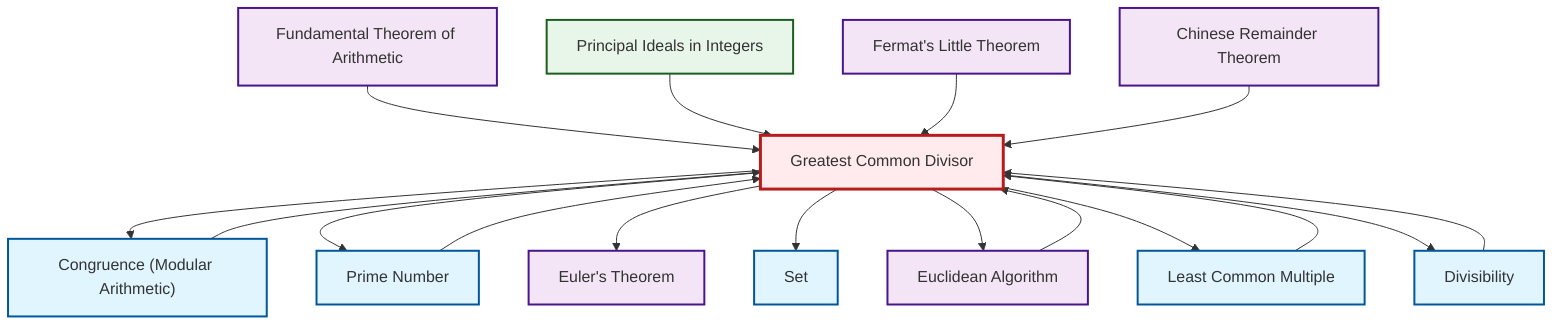 graph TD
    classDef definition fill:#e1f5fe,stroke:#01579b,stroke-width:2px
    classDef theorem fill:#f3e5f5,stroke:#4a148c,stroke-width:2px
    classDef axiom fill:#fff3e0,stroke:#e65100,stroke-width:2px
    classDef example fill:#e8f5e9,stroke:#1b5e20,stroke-width:2px
    classDef current fill:#ffebee,stroke:#b71c1c,stroke-width:3px
    thm-euler["Euler's Theorem"]:::theorem
    ex-principal-ideal["Principal Ideals in Integers"]:::example
    def-prime["Prime Number"]:::definition
    def-congruence["Congruence (Modular Arithmetic)"]:::definition
    thm-euclidean-algorithm["Euclidean Algorithm"]:::theorem
    def-divisibility["Divisibility"]:::definition
    thm-fermat-little["Fermat's Little Theorem"]:::theorem
    def-gcd["Greatest Common Divisor"]:::definition
    def-lcm["Least Common Multiple"]:::definition
    def-set["Set"]:::definition
    thm-fundamental-arithmetic["Fundamental Theorem of Arithmetic"]:::theorem
    thm-chinese-remainder["Chinese Remainder Theorem"]:::theorem
    thm-fundamental-arithmetic --> def-gcd
    def-gcd --> def-congruence
    thm-euclidean-algorithm --> def-gcd
    def-gcd --> def-prime
    def-divisibility --> def-gcd
    ex-principal-ideal --> def-gcd
    def-gcd --> thm-euler
    def-prime --> def-gcd
    def-gcd --> def-set
    def-gcd --> thm-euclidean-algorithm
    thm-fermat-little --> def-gcd
    def-gcd --> def-lcm
    thm-chinese-remainder --> def-gcd
    def-congruence --> def-gcd
    def-lcm --> def-gcd
    def-gcd --> def-divisibility
    class def-gcd current